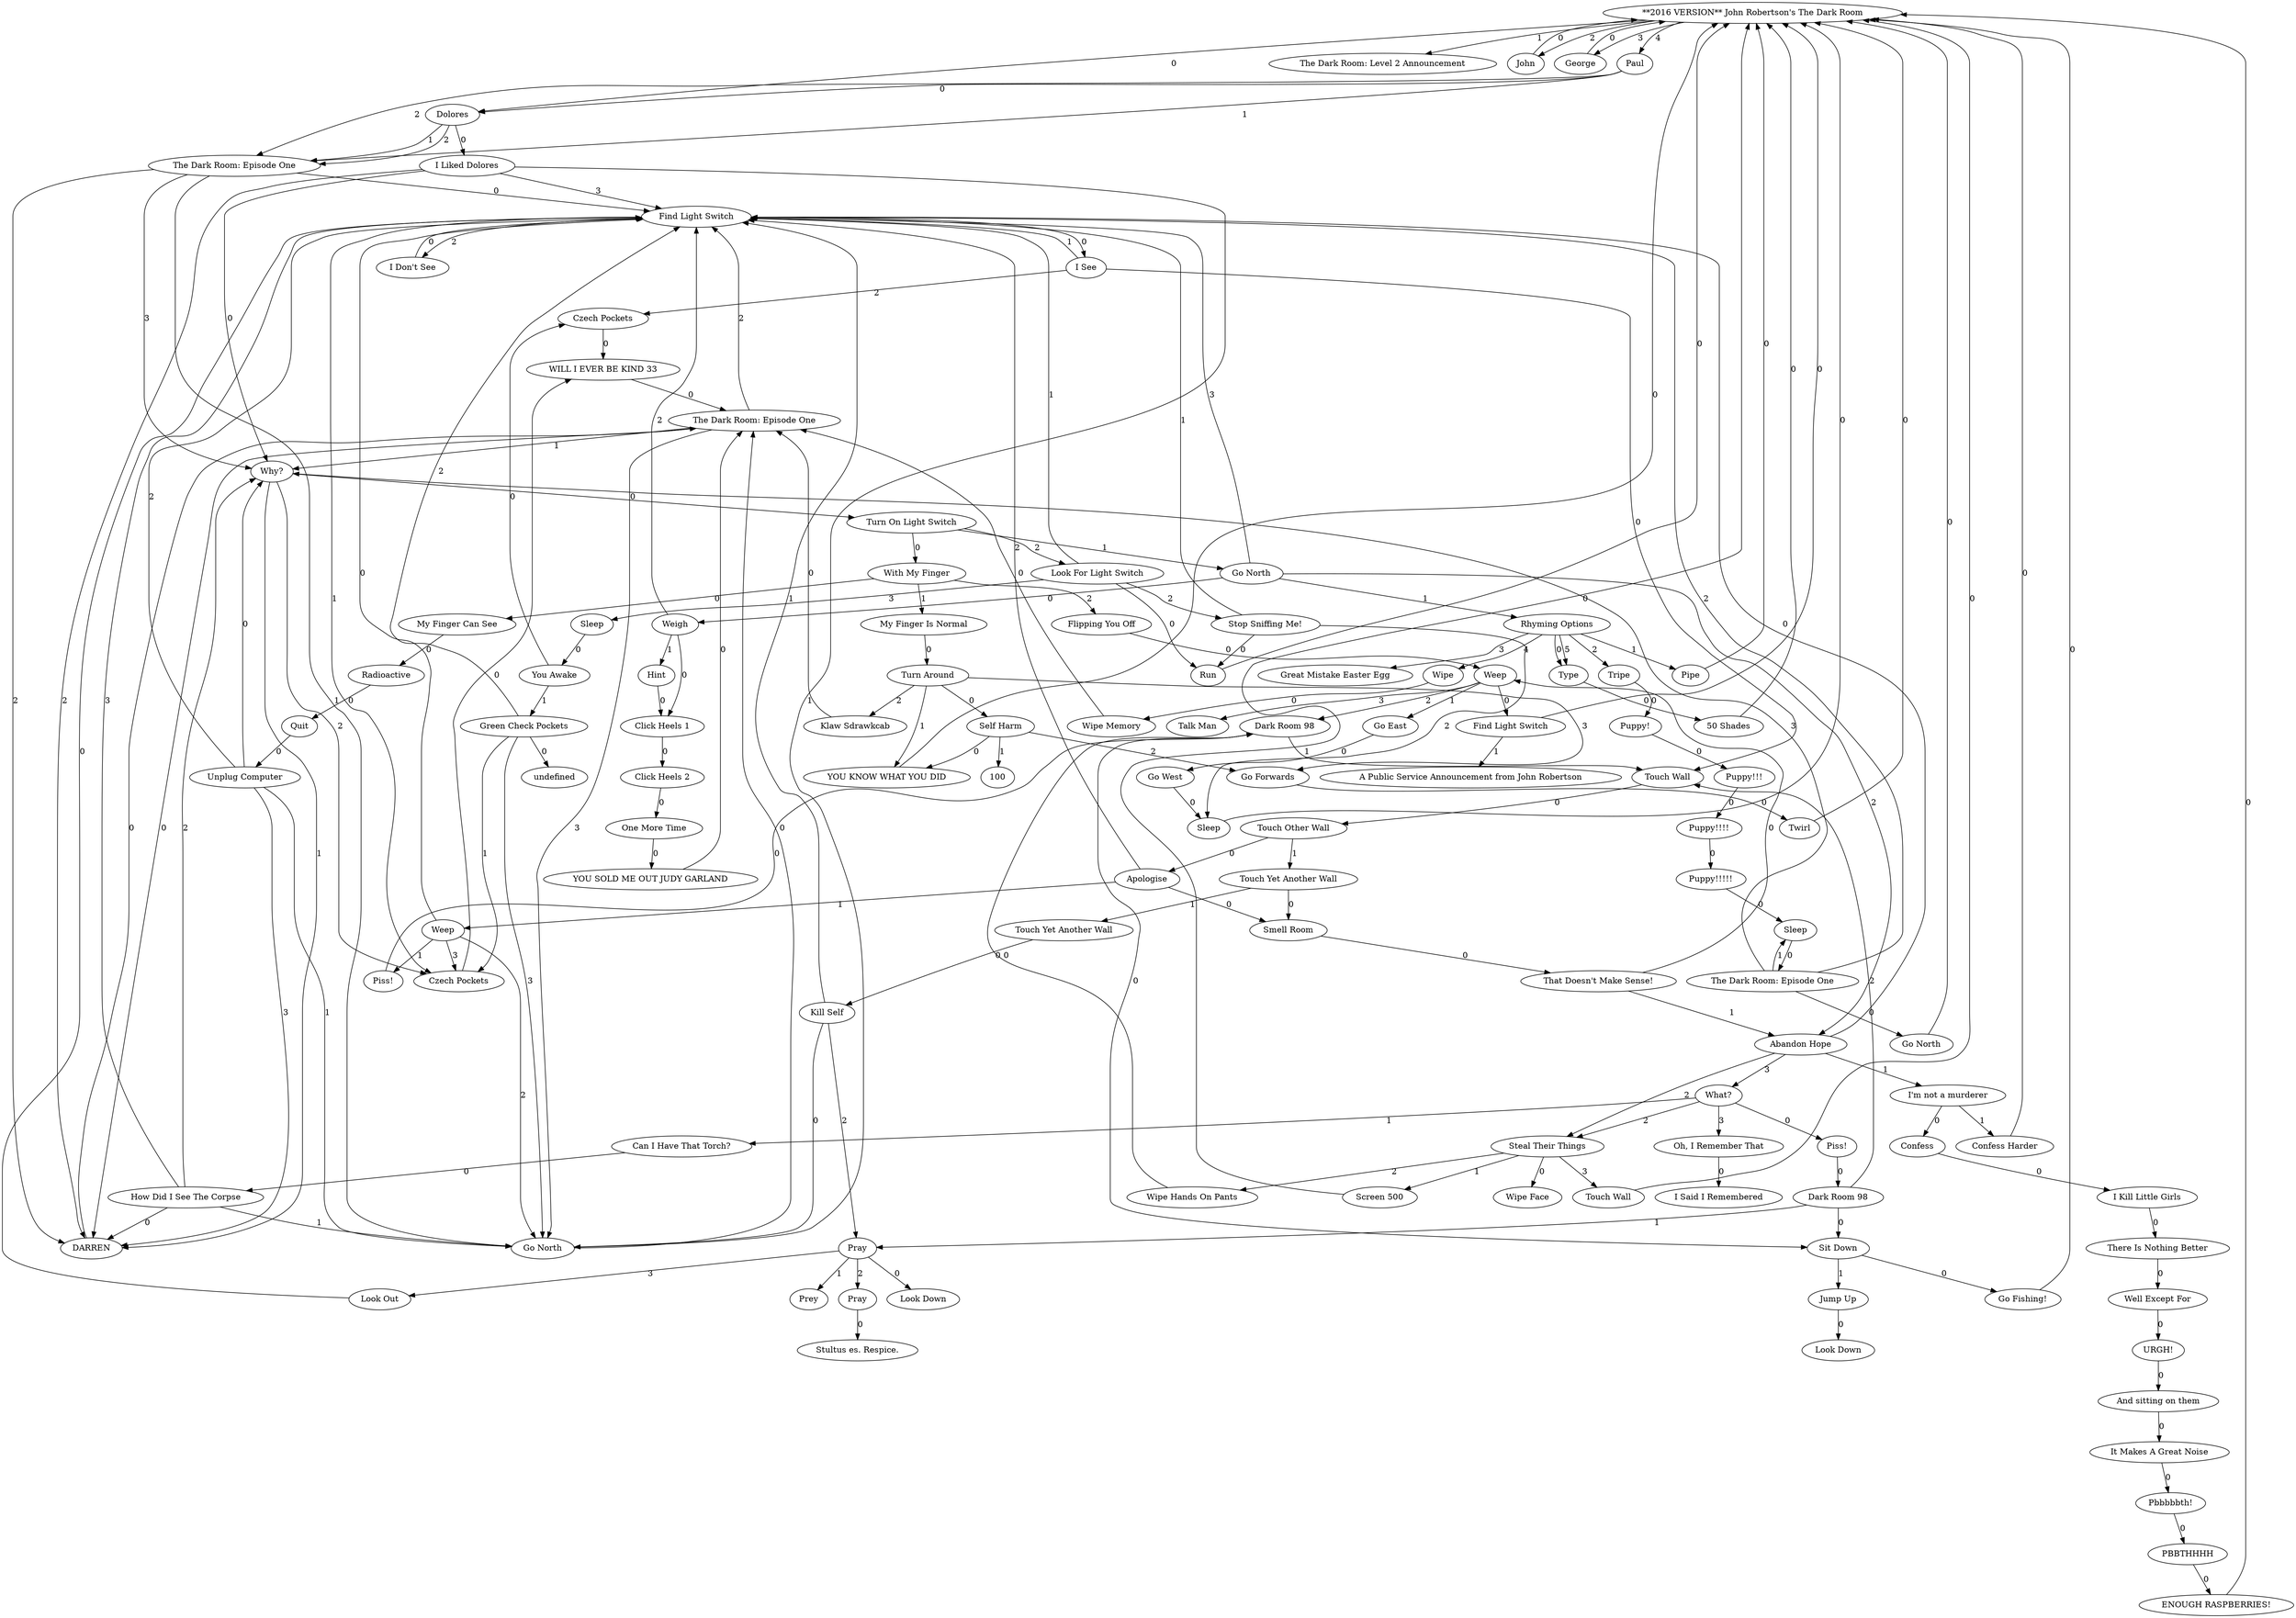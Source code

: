 digraph {
"Jm-Kmw8pKXw" [label="**2016 VERSION** John Robertson's The Dark Room"]
"Jm-Kmw8pKXw" -> "xCXuolU9ZWg" [label="0"]
"Jm-Kmw8pKXw" -> "kn5soABF9pM" [label="1"]
"Jm-Kmw8pKXw" -> "KVEbxO886I0" [label="2"]
"Jm-Kmw8pKXw" -> "-syC03GL5ZI" [label="3"]
"Jm-Kmw8pKXw" -> "it4ZcjADtkQ" [label="4"]
"kn5soABF9pM" [label="The Dark Room: Level 2 Announcement"]
"xCXuolU9ZWg" [label="Dolores"]
"xCXuolU9ZWg" -> "9WX_8jwXrmM" [label="0"]
"xCXuolU9ZWg" -> "KWluDIzMZzk" [label="1"]
"xCXuolU9ZWg" -> "KWluDIzMZzk" [label="2"]
"it4ZcjADtkQ" [label="Paul"]
"it4ZcjADtkQ" -> "xCXuolU9ZWg" [label="0"]
"it4ZcjADtkQ" -> "KWluDIzMZzk" [label="1"]
"it4ZcjADtkQ" -> "KWluDIzMZzk" [label="2"]
"KVEbxO886I0" [label="John"]
"KVEbxO886I0" -> "Jm-Kmw8pKXw" [label="0"]
"-syC03GL5ZI" [label="George"]
"-syC03GL5ZI" -> "Jm-Kmw8pKXw" [label="0"]
"KWluDIzMZzk" [label="The Dark Room: Episode One"]
"KWluDIzMZzk" -> "Ov7PhX72mlk" [label="0"]
"KWluDIzMZzk" -> "iosk15W8O0Y" [label="1"]
"KWluDIzMZzk" -> "deWHYi6LS0M" [label="2"]
"KWluDIzMZzk" -> "qFB0TzD384c" [label="3"]
"9WX_8jwXrmM" [label="I Liked Dolores"]
"9WX_8jwXrmM" -> "qFB0TzD384c" [label="0"]
"9WX_8jwXrmM" -> "iosk15W8O0Y" [label="1"]
"9WX_8jwXrmM" -> "deWHYi6LS0M" [label="2"]
"9WX_8jwXrmM" -> "Ov7PhX72mlk" [label="3"]
"iosk15W8O0Y" [label="Go North"]
"iosk15W8O0Y" -> "c0Q1ZZodjE8" [label="0"]
"Ov7PhX72mlk" [label="Find Light Switch"]
"Ov7PhX72mlk" -> "LRPTA0vIk9s" [label="0"]
"Ov7PhX72mlk" -> "mEuzch31oqo" [label="1"]
"Ov7PhX72mlk" -> "IgJAEEc_ZCs" [label="2"]
"deWHYi6LS0M" [label="DARREN"]
"deWHYi6LS0M" -> "c0Q1ZZodjE8" [label="0"]
"qFB0TzD384c" [label="Why?"]
"qFB0TzD384c" -> "1agH6-HyCHU" [label="0"]
"qFB0TzD384c" -> "deWHYi6LS0M" [label="1"]
"qFB0TzD384c" -> "mEuzch31oqo" [label="2"]
"c0Q1ZZodjE8" [label="The Dark Room: Episode One"]
"c0Q1ZZodjE8" -> "deWHYi6LS0M" [label="0"]
"c0Q1ZZodjE8" -> "qFB0TzD384c" [label="1"]
"c0Q1ZZodjE8" -> "Ov7PhX72mlk" [label="2"]
"c0Q1ZZodjE8" -> "iosk15W8O0Y" [label="3"]
"LRPTA0vIk9s" [label="I See"]
"LRPTA0vIk9s" -> "tfemjZC6wX4" [label="0"]
"LRPTA0vIk9s" -> "Ov7PhX72mlk" [label="1"]
"LRPTA0vIk9s" -> "-tOr6132GIE" [label="2"]
"IgJAEEc_ZCs" [label="I Don't See"]
"IgJAEEc_ZCs" -> "Ov7PhX72mlk" [label="0"]
"1agH6-HyCHU" [label="Turn On Light Switch"]
"1agH6-HyCHU" -> "3lY6ovYNPVY" [label="0"]
"1agH6-HyCHU" -> "lvVVQ5IQ2pg" [label="1"]
"1agH6-HyCHU" -> "zu5VZdV8CFo" [label="2"]
"mEuzch31oqo" [label="Czech Pockets"]
"mEuzch31oqo" -> "TauZx61BdHc" [label="0"]
"tfemjZC6wX4" [label="Touch Wall"]
"tfemjZC6wX4" -> "AaHGIQT9Pfw" [label="0"]
"-tOr6132GIE" [label="Czech Pockets"]
"-tOr6132GIE" -> "TauZx61BdHc" [label="0"]
"3lY6ovYNPVY" [label="With My Finger"]
"3lY6ovYNPVY" -> "9zPo5fbZ8-s" [label="0"]
"3lY6ovYNPVY" -> "pQgIaMTxBEc" [label="1"]
"3lY6ovYNPVY" -> "Kz3ldpH9GOE" [label="2"]
"zu5VZdV8CFo" [label="Look For Light Switch"]
"zu5VZdV8CFo" -> "H0WdJ2wLfrE" [label="0"]
"zu5VZdV8CFo" -> "Ov7PhX72mlk" [label="1"]
"zu5VZdV8CFo" -> "IhI6c0zY9hQ" [label="2"]
"zu5VZdV8CFo" -> "LYgmpy7_UTg" [label="3"]
"TauZx61BdHc" [label="WILL I EVER BE KIND 33"]
"TauZx61BdHc" -> "c0Q1ZZodjE8" [label="0"]
"lvVVQ5IQ2pg" [label="Go North"]
"lvVVQ5IQ2pg" -> "4PkLbNk0qKc" [label="0"]
"lvVVQ5IQ2pg" -> "SHvUOjxuYr8" [label="1"]
"lvVVQ5IQ2pg" -> "LFHc2HG5wRM" [label="2"]
"lvVVQ5IQ2pg" -> "Ov7PhX72mlk" [label="3"]
"AaHGIQT9Pfw" [label="Touch Other Wall"]
"AaHGIQT9Pfw" -> "f9fhfOxr5KM" [label="0"]
"AaHGIQT9Pfw" -> "IAu716F3s0M" [label="1"]
"Kz3ldpH9GOE" [label="Flipping You Off"]
"Kz3ldpH9GOE" -> "_or32nIfnUY" [label="0"]
"pQgIaMTxBEc" [label="My Finger Is Normal"]
"pQgIaMTxBEc" -> "yXjo8XKFPI4" [label="0"]
"H0WdJ2wLfrE" [label="Run"]
"H0WdJ2wLfrE" -> "Jm-Kmw8pKXw" [label="0"]
"9zPo5fbZ8-s" [label="My Finger Can See"]
"9zPo5fbZ8-s" -> "3taDc-UG4xc" [label="0"]
"IhI6c0zY9hQ" [label="Stop Sniffing Me!"]
"IhI6c0zY9hQ" -> "H0WdJ2wLfrE" [label="0"]
"IhI6c0zY9hQ" -> "Ov7PhX72mlk" [label="1"]
"IhI6c0zY9hQ" -> "g5RunZcjTqI" [label="2"]
"LYgmpy7_UTg" [label="Sleep"]
"LYgmpy7_UTg" -> "d-xSDclmr6g" [label="0"]
"LFHc2HG5wRM" [label="Abandon Hope"]
"LFHc2HG5wRM" -> "Ov7PhX72mlk" [label="0"]
"LFHc2HG5wRM" -> "3dukscC6W7c" [label="1"]
"LFHc2HG5wRM" -> "FQhBelXRQZs" [label="2"]
"LFHc2HG5wRM" -> "e_1wJEBP7bk" [label="3"]
"4PkLbNk0qKc" [label="Weigh"]
"4PkLbNk0qKc" -> "LTcYkpmKyJw" [label="0"]
"4PkLbNk0qKc" -> "-nWKQBVgSaI" [label="1"]
"4PkLbNk0qKc" -> "Ov7PhX72mlk" [label="2"]
"f9fhfOxr5KM" [label="Apologise"]
"f9fhfOxr5KM" -> "TTPi6eeV7GY" [label="0"]
"f9fhfOxr5KM" -> "kOkPQFVD4Rs" [label="1"]
"f9fhfOxr5KM" -> "Ov7PhX72mlk" [label="2"]
"SHvUOjxuYr8" [label="Rhyming Options"]
"SHvUOjxuYr8" -> "bOwaATagG9o" [label="0"]
"SHvUOjxuYr8" -> "MwaMLj5E2RQ" [label="1"]
"SHvUOjxuYr8" -> "t3daKbYu5oI" [label="2"]
"SHvUOjxuYr8" -> "rRxS6a_4H5E" [label="3"]
"SHvUOjxuYr8" -> "I6Aa-DDN0es" [label="4"]
"SHvUOjxuYr8" -> "bOwaATagG9o" [label="5"]
"IAu716F3s0M" [label="Touch Yet Another Wall"]
"IAu716F3s0M" -> "TTPi6eeV7GY" [label="0"]
"IAu716F3s0M" -> "NC_LE2O6S9E" [label="1"]
"_or32nIfnUY" [label="Weep"]
"_or32nIfnUY" -> "6iVSsXS9eA8" [label="0"]
"_or32nIfnUY" -> "BJEZjyfmQuE" [label="1"]
"_or32nIfnUY" -> "y2muvhMpvM4" [label="2"]
"_or32nIfnUY" -> "KvRQBqLkJ6c" [label="3"]
"yXjo8XKFPI4" [label="Turn Around"]
"yXjo8XKFPI4" -> "VU4-MRREMVQ" [label="0"]
"yXjo8XKFPI4" -> "RnY7H3ZlpX8" [label="1"]
"yXjo8XKFPI4" -> "1H6VqbZLqEE" [label="2"]
"yXjo8XKFPI4" -> "bvi8t_MQX8k" [label="3"]
"3taDc-UG4xc" [label="Radioactive"]
"3taDc-UG4xc" -> "A07zao0oaMU" [label="0"]
"d-xSDclmr6g" [label="You Awake"]
"d-xSDclmr6g" -> "-tOr6132GIE" [label="0"]
"d-xSDclmr6g" -> "Om66o2EhPyM" [label="1"]
"3dukscC6W7c" [label="I'm not a murderer"]
"3dukscC6W7c" -> "r5xJOcWDSZo" [label="0"]
"3dukscC6W7c" -> "iMw8-dFnIeA" [label="1"]
"LTcYkpmKyJw" [label="Click Heels 1"]
"LTcYkpmKyJw" -> "t_BfvH8Gh28" [label="0"]
"FQhBelXRQZs" [label="Steal Their Things"]
"FQhBelXRQZs" -> "E-_4bDFM-QE" [label="0"]
"FQhBelXRQZs" -> "3ccBvSNSbQE" [label="1"]
"FQhBelXRQZs" -> "HrtNL2FmTgU" [label="2"]
"FQhBelXRQZs" -> "A7tyfz2hHK4" [label="3"]
"-nWKQBVgSaI" [label="Hint"]
"-nWKQBVgSaI" -> "LTcYkpmKyJw" [label="0"]
"kOkPQFVD4Rs" [label="Weep"]
"kOkPQFVD4Rs" -> "Ov7PhX72mlk" [label="0"]
"kOkPQFVD4Rs" -> "iGL9b1lraro" [label="1"]
"kOkPQFVD4Rs" -> "iosk15W8O0Y" [label="2"]
"kOkPQFVD4Rs" -> "mEuzch31oqo" [label="3"]
"g5RunZcjTqI" [label="Sleep"]
"g5RunZcjTqI" -> "Jm-Kmw8pKXw" [label="0"]
"TTPi6eeV7GY" [label="Smell Room"]
"TTPi6eeV7GY" -> "aCl_2CAQF3I" [label="0"]
"e_1wJEBP7bk" [label="What?"]
"e_1wJEBP7bk" -> "b0pmLjJu9Ds" [label="0"]
"e_1wJEBP7bk" -> "_fSjXarwGxY" [label="1"]
"e_1wJEBP7bk" -> "FQhBelXRQZs" [label="2"]
"e_1wJEBP7bk" -> "Ruw4DzXDD2A" [label="3"]
"BJEZjyfmQuE" [label="Go East"]
"BJEZjyfmQuE" -> "wWIVADfGULM" [label="0"]
"KvRQBqLkJ6c" [label="Talk Man"]
"RnY7H3ZlpX8" [label="YOU KNOW WHAT YOU DID"]
"RnY7H3ZlpX8" -> "Jm-Kmw8pKXw" [label="0"]
"VU4-MRREMVQ" [label="Self Harm"]
"VU4-MRREMVQ" -> "RnY7H3ZlpX8" [label="0"]
"VU4-MRREMVQ" -> "m6Olf8OWB7M" [label="1"]
"VU4-MRREMVQ" -> "bvi8t_MQX8k" [label="2"]
"6iVSsXS9eA8" [label="Find Light Switch"]
"6iVSsXS9eA8" -> "Jm-Kmw8pKXw" [label="0"]
"6iVSsXS9eA8" -> "UMnrOgXwfPo" [label="1"]
"y2muvhMpvM4" [label="Dark Room 98"]
"y2muvhMpvM4" -> "3tCEYthH46s" [label="0"]
"y2muvhMpvM4" -> "tfemjZC6wX4" [label="1"]
"bvi8t_MQX8k" [label="Go Forwards"]
"bvi8t_MQX8k" -> "tn-TbdOjk-o" [label="0"]
"1H6VqbZLqEE" [label="Klaw Sdrawkcab"]
"1H6VqbZLqEE" -> "c0Q1ZZodjE8" [label="0"]
"A07zao0oaMU" [label="Quit"]
"A07zao0oaMU" -> "jiXVk2v9NCM" [label="0"]
"Om66o2EhPyM" [label="Green Check Pockets"]
"Om66o2EhPyM" -> "0VP7xTQf_qI" [label="0"]
"Om66o2EhPyM" -> "mEuzch31oqo" [label="1"]
"Om66o2EhPyM" -> "Ov7PhX72mlk" [label="2"]
"Om66o2EhPyM" -> "iosk15W8O0Y" [label="3"]
"t_BfvH8Gh28" [label="Click Heels 2"]
"t_BfvH8Gh28" -> "bmk4jsIIgLQ" [label="0"]
"iMw8-dFnIeA" [label="Confess Harder"]
"iMw8-dFnIeA" -> "Jm-Kmw8pKXw" [label="0"]
"r5xJOcWDSZo" [label="Confess"]
"r5xJOcWDSZo" -> "VTKrv9Xd67w" [label="0"]
"aCl_2CAQF3I" [label="That Doesn't Make Sense!"]
"aCl_2CAQF3I" -> "_or32nIfnUY" [label="0"]
"aCl_2CAQF3I" -> "LFHc2HG5wRM" [label="1"]
"_fSjXarwGxY" [label="Can I Have That Torch?"]
"_fSjXarwGxY" -> "0kCcLU_eHWE" [label="0"]
"b0pmLjJu9Ds" [label="Piss!"]
"b0pmLjJu9Ds" -> "zUc9ZnBcXZs" [label="0"]
"t3daKbYu5oI" [label="Tripe"]
"t3daKbYu5oI" -> "LiDKCctSrrs" [label="0"]
"m6Olf8OWB7M" [label="100"]
"UMnrOgXwfPo" [label="A Public Service Announcement from John Robertson"]
"NC_LE2O6S9E" [label="Touch Yet Another Wall"]
"NC_LE2O6S9E" -> "0ElDGcbrgss" [label="0"]
"MwaMLj5E2RQ" [label="Pipe"]
"MwaMLj5E2RQ" -> "Jm-Kmw8pKXw" [label="0"]
"0VP7xTQf_qI" [label="undefined"]
"bOwaATagG9o" [label="Type"]
"bOwaATagG9o" -> "LiuFpJYYrL8" [label="0"]
"E-_4bDFM-QE" [label="Wipe Face"]
"3ccBvSNSbQE" [label="Screen 500"]
"3ccBvSNSbQE" -> "Jm-Kmw8pKXw" [label="0"]
"iGL9b1lraro" [label="Piss!"]
"iGL9b1lraro" -> "y2muvhMpvM4" [label="0"]
"VTKrv9Xd67w" [label="I Kill Little Girls"]
"VTKrv9Xd67w" -> "YfjY6tecQE8" [label="0"]
"HrtNL2FmTgU" [label="Wipe Hands On Pants"]
"HrtNL2FmTgU" -> "y2muvhMpvM4" [label="0"]
"A7tyfz2hHK4" [label="Touch Wall"]
"A7tyfz2hHK4" -> "Jm-Kmw8pKXw" [label="0"]
"bmk4jsIIgLQ" [label="One More Time"]
"bmk4jsIIgLQ" -> "hIlpWi7bq2Y" [label="0"]
"0kCcLU_eHWE" [label="How Did I See The Corpse"]
"0kCcLU_eHWE" -> "deWHYi6LS0M" [label="0"]
"0kCcLU_eHWE" -> "iosk15W8O0Y" [label="1"]
"0kCcLU_eHWE" -> "qFB0TzD384c" [label="2"]
"0kCcLU_eHWE" -> "Ov7PhX72mlk" [label="3"]
"Ruw4DzXDD2A" [label="Oh, I Remember That"]
"Ruw4DzXDD2A" -> "OBGU1Mi3OoM" [label="0"]
"wWIVADfGULM" [label="Go West"]
"wWIVADfGULM" -> "g5RunZcjTqI" [label="0"]
"zUc9ZnBcXZs" [label="Dark Room 98"]
"zUc9ZnBcXZs" -> "3tCEYthH46s" [label="0"]
"zUc9ZnBcXZs" -> "jOnsuN79sog" [label="1"]
"zUc9ZnBcXZs" -> "tfemjZC6wX4" [label="2"]
"rRxS6a_4H5E" [label="Great Mistake Easter Egg"]
"I6Aa-DDN0es" [label="Wipe"]
"I6Aa-DDN0es" -> "ivEHF3LbSHQ" [label="0"]
"0ElDGcbrgss" [label="Kill Self"]
"0ElDGcbrgss" -> "iosk15W8O0Y" [label="0"]
"0ElDGcbrgss" -> "Ov7PhX72mlk" [label="1"]
"0ElDGcbrgss" -> "jOnsuN79sog" [label="2"]
"LiDKCctSrrs" [label="Puppy!"]
"LiDKCctSrrs" -> "VdA3WdQrrkI" [label="0"]
"LiuFpJYYrL8" [label="50 Shades"]
"LiuFpJYYrL8" -> "Jm-Kmw8pKXw" [label="0"]
"hIlpWi7bq2Y" [label="YOU SOLD ME OUT JUDY GARLAND"]
"hIlpWi7bq2Y" -> "c0Q1ZZodjE8" [label="0"]
"OBGU1Mi3OoM" [label="I Said I Remembered"]
"3tCEYthH46s" [label="Sit Down"]
"3tCEYthH46s" -> "suc0tIIMMHE" [label="0"]
"3tCEYthH46s" -> "yx2EStykzg4" [label="1"]
"ivEHF3LbSHQ" [label="Wipe Memory"]
"ivEHF3LbSHQ" -> "c0Q1ZZodjE8" [label="0"]
"jOnsuN79sog" [label="Pray"]
"jOnsuN79sog" -> "60Fg-xW-rC0" [label="0"]
"jOnsuN79sog" -> "YrTRRJ759A4" [label="1"]
"jOnsuN79sog" -> "6wUYrohkD14" [label="2"]
"jOnsuN79sog" -> "hIn8HF5GpV8" [label="3"]
"VdA3WdQrrkI" [label="Puppy!!!"]
"VdA3WdQrrkI" -> "tzw6hUVVMNM" [label="0"]
"suc0tIIMMHE" [label="Go Fishing!"]
"suc0tIIMMHE" -> "Jm-Kmw8pKXw" [label="0"]
"yx2EStykzg4" [label="Jump Up"]
"yx2EStykzg4" -> "WFrovJMZXWo" [label="0"]
"YfjY6tecQE8" [label="There Is Nothing Better"]
"YfjY6tecQE8" -> "y6rKXfbHf7g" [label="0"]
"60Fg-xW-rC0" [label="Look Down"]
"YrTRRJ759A4" [label="Prey"]
"6wUYrohkD14" [label="Pray"]
"6wUYrohkD14" -> "3v8ndU-WFHk" [label="0"]
"hIn8HF5GpV8" [label="Look Out"]
"hIn8HF5GpV8" -> "Ov7PhX72mlk" [label="0"]
"tzw6hUVVMNM" [label="Puppy!!!!"]
"tzw6hUVVMNM" -> "lnBkW0SEnYw" [label="0"]
"WFrovJMZXWo" [label="Look Down"]
"y6rKXfbHf7g" [label="Well Except For"]
"y6rKXfbHf7g" -> "l-7LT80CpfA" [label="0"]
"3v8ndU-WFHk" [label="Stultus es. Respice."]
"lnBkW0SEnYw" [label="Puppy!!!!!"]
"lnBkW0SEnYw" -> "bQgjeUVHBgY" [label="0"]
"l-7LT80CpfA" [label="URGH!"]
"l-7LT80CpfA" -> "edlvsNb8Xag" [label="0"]
"jiXVk2v9NCM" [label="Unplug Computer"]
"jiXVk2v9NCM" -> "qFB0TzD384c" [label="0"]
"jiXVk2v9NCM" -> "iosk15W8O0Y" [label="1"]
"jiXVk2v9NCM" -> "Ov7PhX72mlk" [label="2"]
"jiXVk2v9NCM" -> "deWHYi6LS0M" [label="3"]
"bQgjeUVHBgY" [label="Sleep"]
"bQgjeUVHBgY" -> "h97BMAYs074" [label="0"]
"tn-TbdOjk-o" [label="Twirl"]
"tn-TbdOjk-o" -> "Jm-Kmw8pKXw" [label="0"]
"edlvsNb8Xag" [label="And sitting on them"]
"edlvsNb8Xag" -> "BpVovWs8k3A" [label="0"]
"h97BMAYs074" [label="The Dark Room: Episode One"]
"h97BMAYs074" -> "kaLnQws58w8" [label="0"]
"h97BMAYs074" -> "bQgjeUVHBgY" [label="1"]
"h97BMAYs074" -> "Ov7PhX72mlk" [label="2"]
"h97BMAYs074" -> "qFB0TzD384c" [label="3"]
"BpVovWs8k3A" [label="It Makes A Great Noise"]
"BpVovWs8k3A" -> "YZmKWdroPVk" [label="0"]
"kaLnQws58w8" [label="Go North"]
"kaLnQws58w8" -> "Jm-Kmw8pKXw" [label="0"]
"YZmKWdroPVk" [label="Pbbbbbth!"]
"YZmKWdroPVk" -> "RYgSjjcrj5Q" [label="0"]
"RYgSjjcrj5Q" [label="PBBTHHHH"]
"RYgSjjcrj5Q" -> "yfPneuSwT50" [label="0"]
"yfPneuSwT50" [label="ENOUGH RASPBERRIES!"]
"yfPneuSwT50" -> "Jm-Kmw8pKXw" [label="0"]
}
